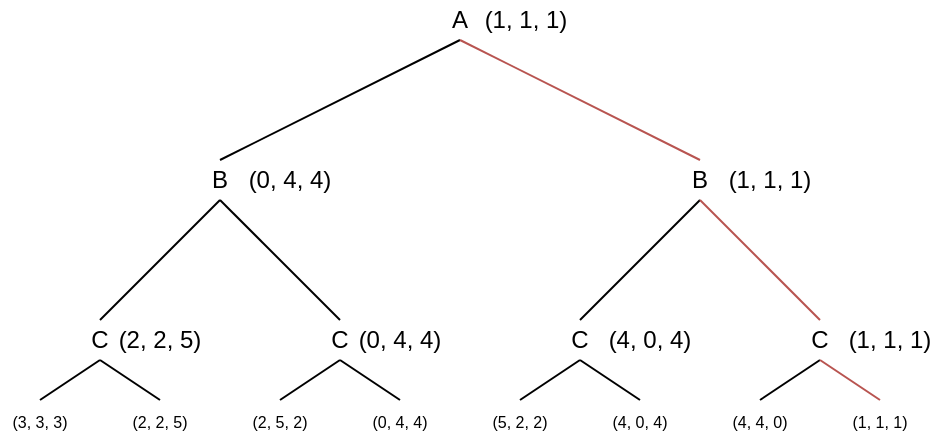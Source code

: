 <mxfile version="13.4.9" type="device"><diagram id="GqEY6pF_5QFBcDZ-vuHD" name="Page-1"><mxGraphModel dx="677" dy="363" grid="1" gridSize="10" guides="1" tooltips="1" connect="1" arrows="1" fold="1" page="1" pageScale="1" pageWidth="826" pageHeight="1169" math="0" shadow="0"><root><mxCell id="0"/><mxCell id="1" parent="0"/><mxCell id="F9cGGCVvnUIZztTDK7PP-57" style="edgeStyle=none;rounded=0;orthogonalLoop=1;jettySize=auto;html=1;exitX=0.5;exitY=1;exitDx=0;exitDy=0;entryX=0.5;entryY=0;entryDx=0;entryDy=0;endArrow=none;endFill=0;fontSize=12;" edge="1" parent="1" source="F9cGGCVvnUIZztTDK7PP-16" target="F9cGGCVvnUIZztTDK7PP-29"><mxGeometry relative="1" as="geometry"/></mxCell><mxCell id="F9cGGCVvnUIZztTDK7PP-58" style="edgeStyle=none;rounded=0;orthogonalLoop=1;jettySize=auto;html=1;exitX=0.5;exitY=1;exitDx=0;exitDy=0;entryX=0.5;entryY=0;entryDx=0;entryDy=0;endArrow=none;endFill=0;fontSize=12;fillColor=#f8cecc;strokeColor=#b85450;" edge="1" parent="1" source="F9cGGCVvnUIZztTDK7PP-16" target="F9cGGCVvnUIZztTDK7PP-32"><mxGeometry relative="1" as="geometry"/></mxCell><mxCell id="F9cGGCVvnUIZztTDK7PP-16" value="A" style="text;html=1;strokeColor=none;fillColor=none;align=center;verticalAlign=middle;whiteSpace=wrap;rounded=0;fontSize=12;" vertex="1" parent="1"><mxGeometry x="360" y="530" width="40" height="20" as="geometry"/></mxCell><mxCell id="F9cGGCVvnUIZztTDK7PP-59" style="edgeStyle=none;rounded=0;orthogonalLoop=1;jettySize=auto;html=1;exitX=0.5;exitY=1;exitDx=0;exitDy=0;entryX=0.5;entryY=0;entryDx=0;entryDy=0;endArrow=none;endFill=0;fontSize=12;" edge="1" parent="1" source="F9cGGCVvnUIZztTDK7PP-29" target="F9cGGCVvnUIZztTDK7PP-33"><mxGeometry relative="1" as="geometry"/></mxCell><mxCell id="F9cGGCVvnUIZztTDK7PP-60" style="edgeStyle=none;rounded=0;orthogonalLoop=1;jettySize=auto;html=1;exitX=0.5;exitY=1;exitDx=0;exitDy=0;entryX=0.5;entryY=0;entryDx=0;entryDy=0;endArrow=none;endFill=0;fontSize=12;" edge="1" parent="1" source="F9cGGCVvnUIZztTDK7PP-29" target="F9cGGCVvnUIZztTDK7PP-34"><mxGeometry relative="1" as="geometry"/></mxCell><mxCell id="F9cGGCVvnUIZztTDK7PP-29" value="B" style="text;html=1;strokeColor=none;fillColor=none;align=center;verticalAlign=middle;whiteSpace=wrap;rounded=0;fontSize=12;" vertex="1" parent="1"><mxGeometry x="240" y="610" width="40" height="20" as="geometry"/></mxCell><mxCell id="F9cGGCVvnUIZztTDK7PP-61" style="edgeStyle=none;rounded=0;orthogonalLoop=1;jettySize=auto;html=1;exitX=0.5;exitY=1;exitDx=0;exitDy=0;entryX=0.5;entryY=0;entryDx=0;entryDy=0;endArrow=none;endFill=0;fontSize=12;" edge="1" parent="1" source="F9cGGCVvnUIZztTDK7PP-32" target="F9cGGCVvnUIZztTDK7PP-37"><mxGeometry relative="1" as="geometry"/></mxCell><mxCell id="F9cGGCVvnUIZztTDK7PP-62" style="edgeStyle=none;rounded=0;orthogonalLoop=1;jettySize=auto;html=1;exitX=0.5;exitY=1;exitDx=0;exitDy=0;entryX=0.5;entryY=0;entryDx=0;entryDy=0;endArrow=none;endFill=0;fontSize=12;fillColor=#f8cecc;strokeColor=#b85450;" edge="1" parent="1" source="F9cGGCVvnUIZztTDK7PP-32" target="F9cGGCVvnUIZztTDK7PP-38"><mxGeometry relative="1" as="geometry"/></mxCell><mxCell id="F9cGGCVvnUIZztTDK7PP-32" value="B" style="text;html=1;strokeColor=none;fillColor=none;align=center;verticalAlign=middle;whiteSpace=wrap;rounded=0;fontSize=12;" vertex="1" parent="1"><mxGeometry x="480" y="610" width="40" height="20" as="geometry"/></mxCell><mxCell id="F9cGGCVvnUIZztTDK7PP-63" style="edgeStyle=none;rounded=0;orthogonalLoop=1;jettySize=auto;html=1;exitX=0.5;exitY=1;exitDx=0;exitDy=0;entryX=0.5;entryY=0;entryDx=0;entryDy=0;endArrow=none;endFill=0;fontSize=12;" edge="1" parent="1" source="F9cGGCVvnUIZztTDK7PP-33" target="F9cGGCVvnUIZztTDK7PP-39"><mxGeometry relative="1" as="geometry"/></mxCell><mxCell id="F9cGGCVvnUIZztTDK7PP-64" style="edgeStyle=none;rounded=0;orthogonalLoop=1;jettySize=auto;html=1;exitX=0.5;exitY=1;exitDx=0;exitDy=0;entryX=0.5;entryY=0;entryDx=0;entryDy=0;endArrow=none;endFill=0;fontSize=12;" edge="1" parent="1" source="F9cGGCVvnUIZztTDK7PP-33" target="F9cGGCVvnUIZztTDK7PP-40"><mxGeometry relative="1" as="geometry"/></mxCell><mxCell id="F9cGGCVvnUIZztTDK7PP-33" value="C" style="text;html=1;strokeColor=none;fillColor=none;align=center;verticalAlign=middle;whiteSpace=wrap;rounded=0;fontSize=12;" vertex="1" parent="1"><mxGeometry x="180" y="690" width="40" height="20" as="geometry"/></mxCell><mxCell id="F9cGGCVvnUIZztTDK7PP-65" style="edgeStyle=none;rounded=0;orthogonalLoop=1;jettySize=auto;html=1;exitX=0.5;exitY=1;exitDx=0;exitDy=0;entryX=0.5;entryY=0;entryDx=0;entryDy=0;endArrow=none;endFill=0;fontSize=12;" edge="1" parent="1" source="F9cGGCVvnUIZztTDK7PP-34" target="F9cGGCVvnUIZztTDK7PP-42"><mxGeometry relative="1" as="geometry"/></mxCell><mxCell id="F9cGGCVvnUIZztTDK7PP-66" style="edgeStyle=none;rounded=0;orthogonalLoop=1;jettySize=auto;html=1;exitX=0.5;exitY=1;exitDx=0;exitDy=0;entryX=0.5;entryY=0;entryDx=0;entryDy=0;endArrow=none;endFill=0;fontSize=12;" edge="1" parent="1" source="F9cGGCVvnUIZztTDK7PP-34"><mxGeometry relative="1" as="geometry"><mxPoint x="350" y="730" as="targetPoint"/></mxGeometry></mxCell><mxCell id="F9cGGCVvnUIZztTDK7PP-34" value="C" style="text;html=1;strokeColor=none;fillColor=none;align=center;verticalAlign=middle;whiteSpace=wrap;rounded=0;fontSize=12;" vertex="1" parent="1"><mxGeometry x="300" y="690" width="40" height="20" as="geometry"/></mxCell><mxCell id="F9cGGCVvnUIZztTDK7PP-67" style="edgeStyle=none;rounded=0;orthogonalLoop=1;jettySize=auto;html=1;exitX=0.5;exitY=1;exitDx=0;exitDy=0;entryX=0.5;entryY=0;entryDx=0;entryDy=0;endArrow=none;endFill=0;fontSize=12;" edge="1" parent="1" source="F9cGGCVvnUIZztTDK7PP-37" target="F9cGGCVvnUIZztTDK7PP-45"><mxGeometry relative="1" as="geometry"/></mxCell><mxCell id="F9cGGCVvnUIZztTDK7PP-68" style="edgeStyle=none;rounded=0;orthogonalLoop=1;jettySize=auto;html=1;exitX=0.5;exitY=1;exitDx=0;exitDy=0;entryX=0.5;entryY=0;entryDx=0;entryDy=0;endArrow=none;endFill=0;fontSize=12;" edge="1" parent="1" source="F9cGGCVvnUIZztTDK7PP-37" target="F9cGGCVvnUIZztTDK7PP-46"><mxGeometry relative="1" as="geometry"/></mxCell><mxCell id="F9cGGCVvnUIZztTDK7PP-37" value="C" style="text;html=1;strokeColor=none;fillColor=none;align=center;verticalAlign=middle;whiteSpace=wrap;rounded=0;fontSize=12;" vertex="1" parent="1"><mxGeometry x="420" y="690" width="40" height="20" as="geometry"/></mxCell><mxCell id="F9cGGCVvnUIZztTDK7PP-69" style="edgeStyle=none;rounded=0;orthogonalLoop=1;jettySize=auto;html=1;exitX=0.5;exitY=1;exitDx=0;exitDy=0;entryX=0.5;entryY=0;entryDx=0;entryDy=0;endArrow=none;endFill=0;fontSize=12;" edge="1" parent="1" source="F9cGGCVvnUIZztTDK7PP-38" target="F9cGGCVvnUIZztTDK7PP-47"><mxGeometry relative="1" as="geometry"/></mxCell><mxCell id="F9cGGCVvnUIZztTDK7PP-70" style="edgeStyle=none;rounded=0;orthogonalLoop=1;jettySize=auto;html=1;exitX=0.5;exitY=1;exitDx=0;exitDy=0;entryX=0.5;entryY=0;entryDx=0;entryDy=0;endArrow=none;endFill=0;fontSize=12;fillColor=#f8cecc;strokeColor=#b85450;" edge="1" parent="1" source="F9cGGCVvnUIZztTDK7PP-38"><mxGeometry relative="1" as="geometry"><mxPoint x="590" y="730" as="targetPoint"/></mxGeometry></mxCell><mxCell id="F9cGGCVvnUIZztTDK7PP-38" value="C" style="text;html=1;strokeColor=none;fillColor=none;align=center;verticalAlign=middle;whiteSpace=wrap;rounded=0;fontSize=12;" vertex="1" parent="1"><mxGeometry x="540" y="690" width="40" height="20" as="geometry"/></mxCell><mxCell id="F9cGGCVvnUIZztTDK7PP-39" value="&lt;font style=&quot;font-size: 8px&quot;&gt;(3, 3, 3)&lt;/font&gt;" style="text;html=1;strokeColor=none;fillColor=none;align=center;verticalAlign=middle;whiteSpace=wrap;rounded=0;fontSize=12;" vertex="1" parent="1"><mxGeometry x="150" y="730" width="40" height="20" as="geometry"/></mxCell><mxCell id="F9cGGCVvnUIZztTDK7PP-40" value="&lt;font style=&quot;font-size: 8px&quot;&gt;(2, 2, 5)&lt;/font&gt;" style="text;html=1;strokeColor=none;fillColor=none;align=center;verticalAlign=middle;whiteSpace=wrap;rounded=0;fontSize=12;" vertex="1" parent="1"><mxGeometry x="210" y="730" width="40" height="20" as="geometry"/></mxCell><mxCell id="F9cGGCVvnUIZztTDK7PP-42" value="&lt;span style=&quot;font-size: 8px&quot;&gt;(2, 5, 2)&lt;/span&gt;" style="text;html=1;strokeColor=none;fillColor=none;align=center;verticalAlign=middle;whiteSpace=wrap;rounded=0;fontSize=12;" vertex="1" parent="1"><mxGeometry x="270" y="730" width="40" height="20" as="geometry"/></mxCell><mxCell id="F9cGGCVvnUIZztTDK7PP-43" value="&lt;span style=&quot;font-size: 8px&quot;&gt;(0, 4, 4)&lt;/span&gt;" style="text;html=1;strokeColor=none;fillColor=none;align=center;verticalAlign=middle;whiteSpace=wrap;rounded=0;fontSize=12;" vertex="1" parent="1"><mxGeometry x="330" y="730" width="40" height="20" as="geometry"/></mxCell><mxCell id="F9cGGCVvnUIZztTDK7PP-45" value="&lt;span style=&quot;font-size: 8px&quot;&gt;(5, 2, 2)&lt;/span&gt;" style="text;html=1;strokeColor=none;fillColor=none;align=center;verticalAlign=middle;whiteSpace=wrap;rounded=0;fontSize=12;" vertex="1" parent="1"><mxGeometry x="390" y="730" width="40" height="20" as="geometry"/></mxCell><mxCell id="F9cGGCVvnUIZztTDK7PP-46" value="&lt;span style=&quot;font-size: 8px&quot;&gt;(4, 0, 4)&lt;/span&gt;" style="text;html=1;strokeColor=none;fillColor=none;align=center;verticalAlign=middle;whiteSpace=wrap;rounded=0;fontSize=12;" vertex="1" parent="1"><mxGeometry x="450" y="730" width="40" height="20" as="geometry"/></mxCell><mxCell id="F9cGGCVvnUIZztTDK7PP-47" value="&lt;span style=&quot;font-size: 8px&quot;&gt;(4, 4, 0)&lt;/span&gt;" style="text;html=1;strokeColor=none;fillColor=none;align=center;verticalAlign=middle;whiteSpace=wrap;rounded=0;fontSize=12;" vertex="1" parent="1"><mxGeometry x="510" y="730" width="40" height="20" as="geometry"/></mxCell><mxCell id="F9cGGCVvnUIZztTDK7PP-48" value="&lt;span style=&quot;font-size: 8px&quot;&gt;(1, 1, 1)&lt;/span&gt;" style="text;html=1;strokeColor=none;fillColor=none;align=center;verticalAlign=middle;whiteSpace=wrap;rounded=0;fontSize=12;" vertex="1" parent="1"><mxGeometry x="570" y="730" width="40" height="20" as="geometry"/></mxCell><mxCell id="F9cGGCVvnUIZztTDK7PP-72" value="&lt;font style=&quot;font-size: 12px&quot;&gt;(2, 2, 5)&lt;/font&gt;" style="text;html=1;strokeColor=none;fillColor=none;align=center;verticalAlign=middle;whiteSpace=wrap;rounded=0;fontSize=12;" vertex="1" parent="1"><mxGeometry x="205" y="690" width="50" height="20" as="geometry"/></mxCell><mxCell id="F9cGGCVvnUIZztTDK7PP-73" value="&lt;font style=&quot;font-size: 12px&quot;&gt;(0, 4, 4)&lt;/font&gt;" style="text;html=1;strokeColor=none;fillColor=none;align=center;verticalAlign=middle;whiteSpace=wrap;rounded=0;fontSize=12;" vertex="1" parent="1"><mxGeometry x="325" y="690" width="50" height="20" as="geometry"/></mxCell><mxCell id="F9cGGCVvnUIZztTDK7PP-75" value="&lt;font style=&quot;font-size: 12px&quot;&gt;(4, 0, 4)&lt;/font&gt;" style="text;html=1;strokeColor=none;fillColor=none;align=center;verticalAlign=middle;whiteSpace=wrap;rounded=0;fontSize=12;" vertex="1" parent="1"><mxGeometry x="450" y="690" width="50" height="20" as="geometry"/></mxCell><mxCell id="F9cGGCVvnUIZztTDK7PP-76" value="&lt;font style=&quot;font-size: 12px&quot;&gt;(1, 1, 1)&lt;/font&gt;" style="text;html=1;strokeColor=none;fillColor=none;align=center;verticalAlign=middle;whiteSpace=wrap;rounded=0;fontSize=12;" vertex="1" parent="1"><mxGeometry x="570" y="690" width="50" height="20" as="geometry"/></mxCell><mxCell id="F9cGGCVvnUIZztTDK7PP-77" value="&lt;font style=&quot;font-size: 12px&quot;&gt;(0, 4, 4)&lt;/font&gt;" style="text;html=1;strokeColor=none;fillColor=none;align=center;verticalAlign=middle;whiteSpace=wrap;rounded=0;fontSize=12;" vertex="1" parent="1"><mxGeometry x="270" y="610" width="50" height="20" as="geometry"/></mxCell><mxCell id="F9cGGCVvnUIZztTDK7PP-78" value="&lt;font style=&quot;font-size: 12px&quot;&gt;(1, 1, 1)&lt;/font&gt;" style="text;html=1;strokeColor=none;fillColor=none;align=center;verticalAlign=middle;whiteSpace=wrap;rounded=0;fontSize=12;" vertex="1" parent="1"><mxGeometry x="510" y="610" width="50" height="20" as="geometry"/></mxCell><mxCell id="F9cGGCVvnUIZztTDK7PP-79" value="&lt;font style=&quot;font-size: 12px&quot;&gt;(1, 1, 1)&lt;/font&gt;" style="text;html=1;strokeColor=none;fillColor=none;align=center;verticalAlign=middle;whiteSpace=wrap;rounded=0;fontSize=12;" vertex="1" parent="1"><mxGeometry x="388" y="530" width="50" height="20" as="geometry"/></mxCell></root></mxGraphModel></diagram></mxfile>